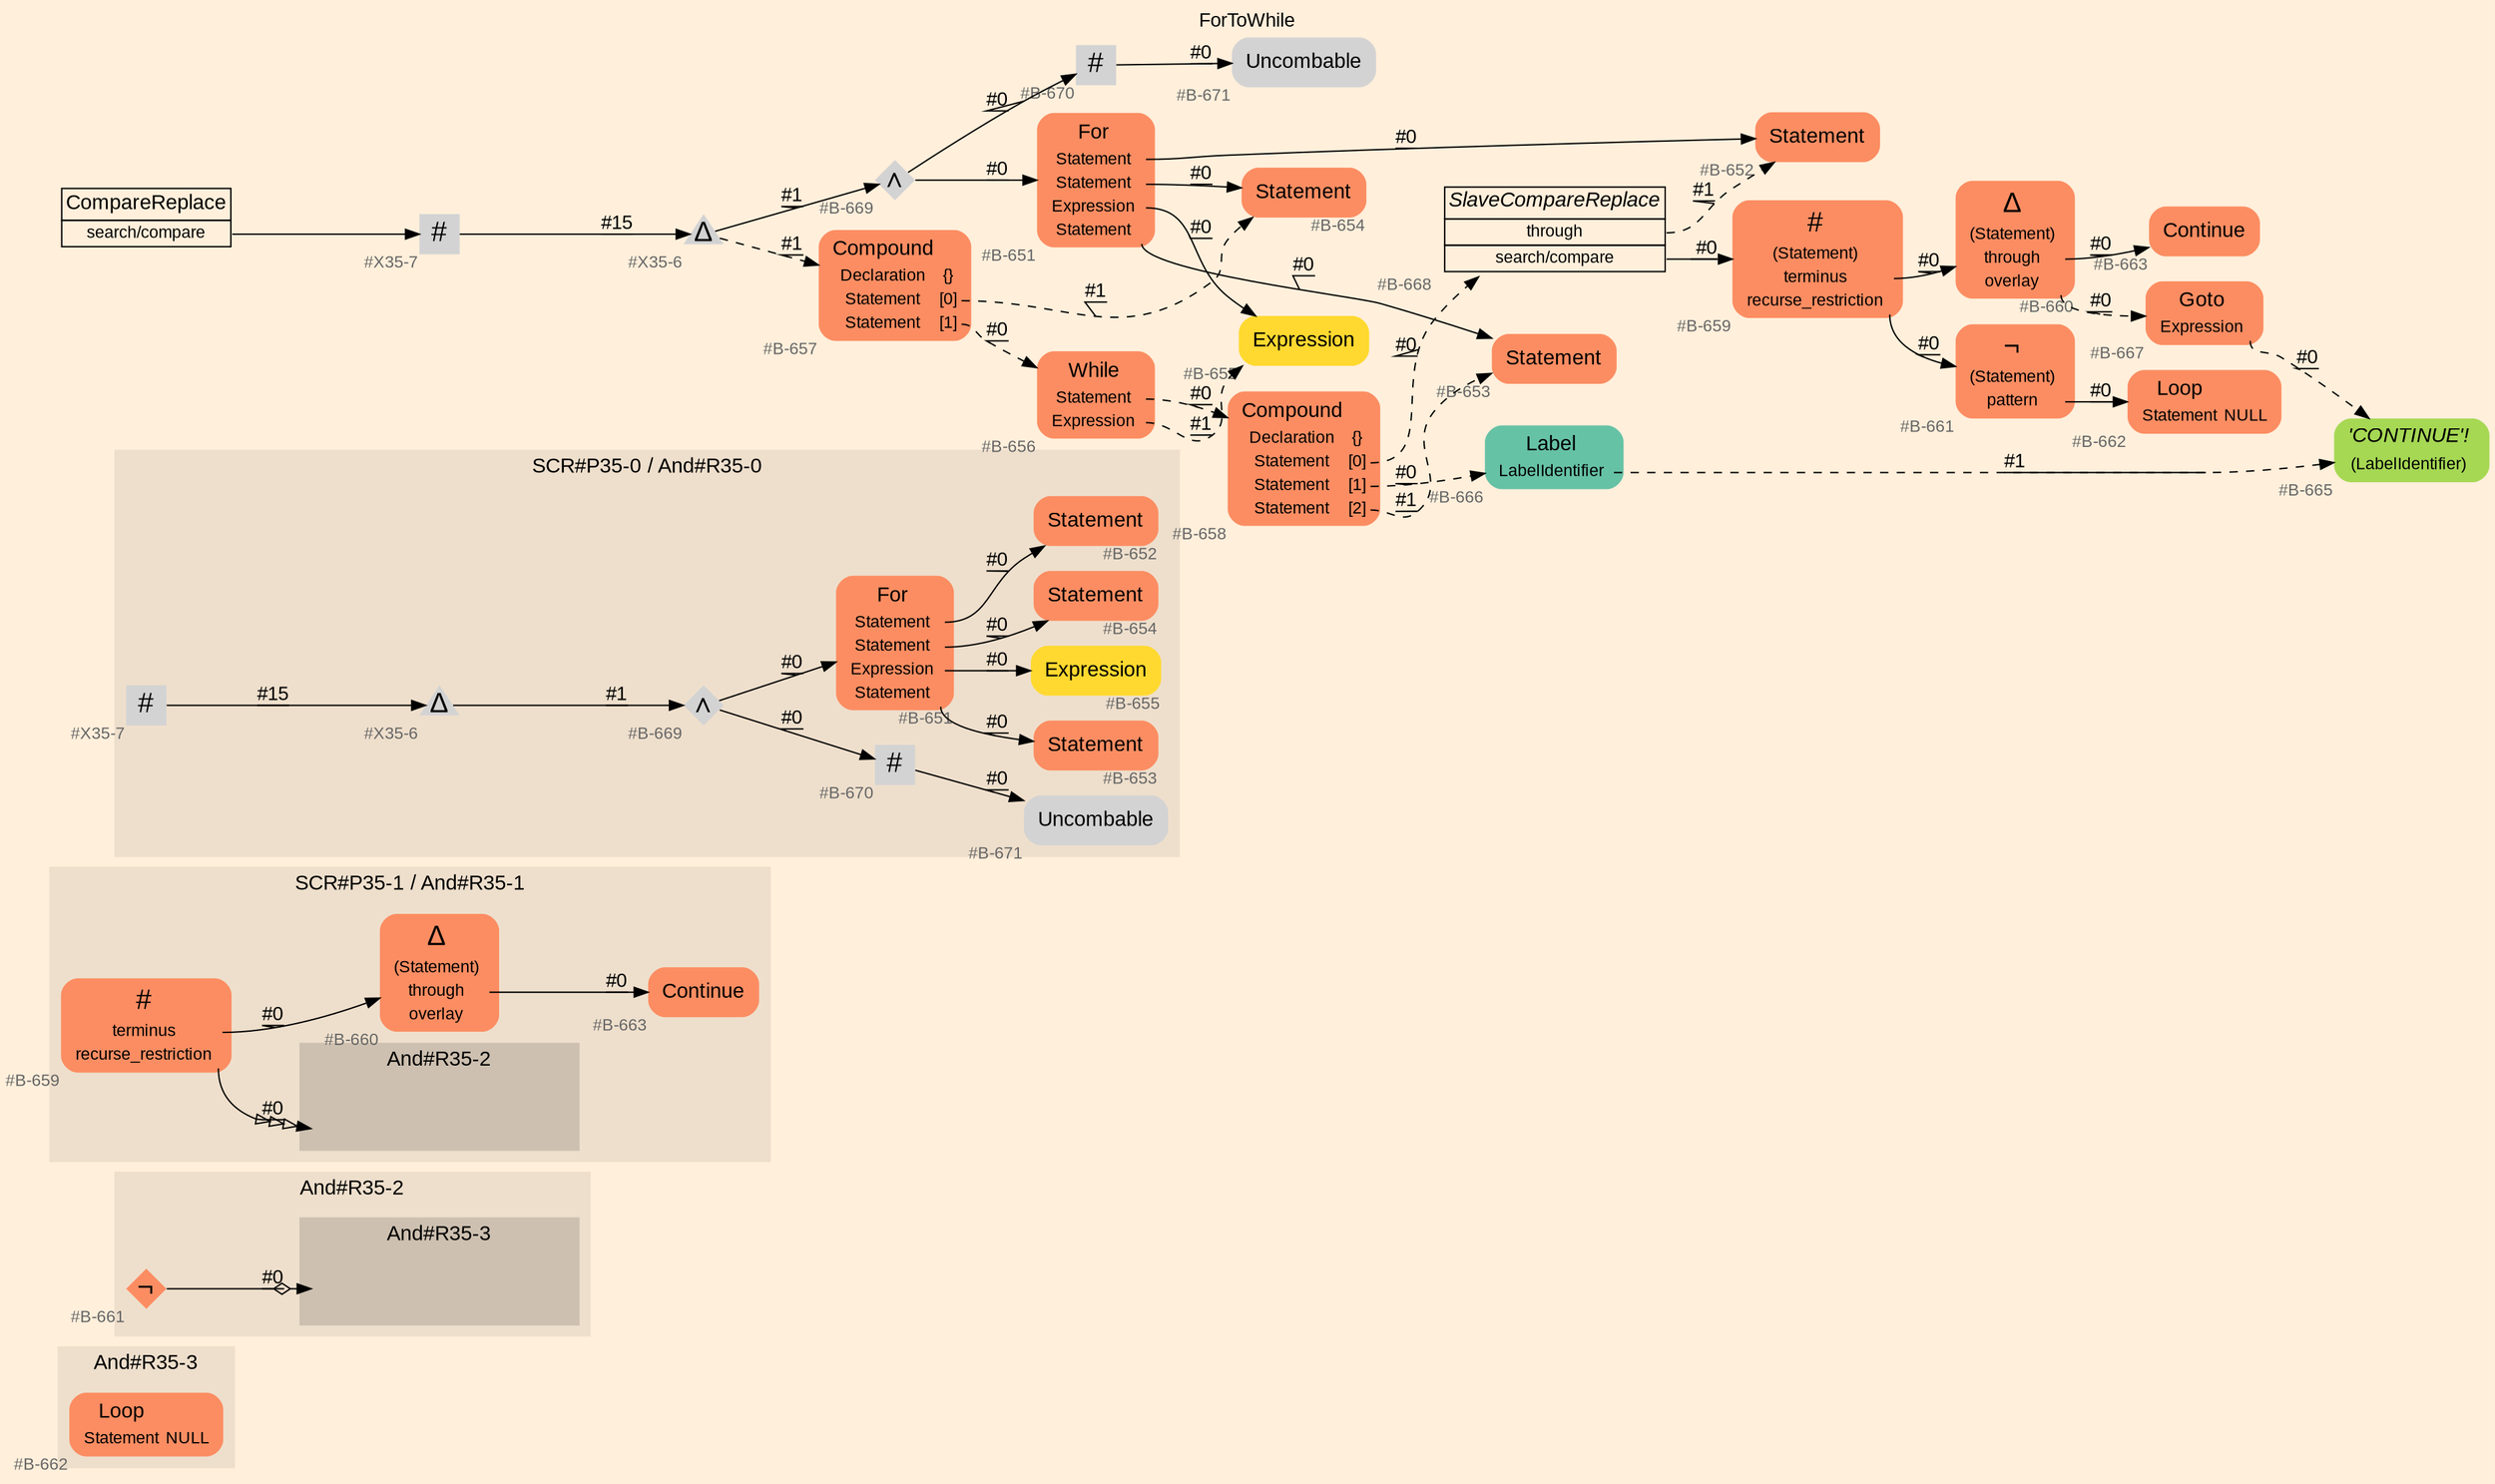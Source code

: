 digraph "ForToWhile" {
label = "ForToWhile"
labelloc = t
graph [
    rankdir = "LR"
    ranksep = 0.3
    bgcolor = antiquewhite1
    color = black
    fontcolor = black
    fontname = "Arial"
];
node [
    fontname = "Arial"
];
edge [
    fontname = "Arial"
];

// -------------------- figure And#R35-3 --------------------
// -------- region And#R35-3 ----------
subgraph "clusterAnd#R35-3" {
    label = "And#R35-3"
    style = "filled"
    color = antiquewhite2
    fontsize = "15"
    // -------- block And#R35-3/#B-662 ----------
    "And#R35-3/#B-662" [
        fillcolor = "/set28/2"
        xlabel = "#B-662"
        fontsize = "12"
        fontcolor = grey40
        shape = "plaintext"
        label = <<TABLE BORDER="0" CELLBORDER="0" CELLSPACING="0">
         <TR><TD><FONT COLOR="black" POINT-SIZE="15">Loop</FONT></TD></TR>
         <TR><TD><FONT COLOR="black" POINT-SIZE="12">Statement</FONT></TD><TD PORT="port0"><FONT COLOR="black" POINT-SIZE="12">NULL</FONT></TD></TR>
        </TABLE>>
        style = "rounded,filled"
    ];
    
}


// -------------------- figure And#R35-2 --------------------
// -------- region And#R35-2 ----------
subgraph "clusterAnd#R35-2" {
    label = "And#R35-2"
    style = "filled"
    color = antiquewhite2
    fontsize = "15"
    // -------- block And#R35-2/#B-661 ----------
    "And#R35-2/#B-661" [
        fillcolor = "/set28/2"
        xlabel = "#B-661"
        fontsize = "12"
        fontcolor = grey40
        shape = "diamond"
        label = <<FONT COLOR="black" POINT-SIZE="20">¬</FONT>>
        style = "filled"
        penwidth = 0.0
        fixedsize = true
        width = 0.4
        height = 0.4
    ];
    
    // -------- region And#R35-2/And#R35-3 ----------
    subgraph "clusterAnd#R35-2/And#R35-3" {
        label = "And#R35-3"
        style = "filled"
        color = antiquewhite3
        fontsize = "15"
        // -------- block And#R35-2/And#R35-3/#B-662 ----------
        "And#R35-2/And#R35-3/#B-662" [
            fillcolor = "/set28/2"
            xlabel = "#B-662"
            fontsize = "12"
            fontcolor = grey40
            shape = "none"
            style = "invisible"
        ];
        
    }
    
}

"And#R35-2/#B-661" -> "And#R35-2/And#R35-3/#B-662" [
    arrowhead="normalnoneodiamond"
    label = "#0"
    decorate = true
    color = black
    fontcolor = black
];


// -------------------- figure And#R35-1 --------------------
// -------- region And#R35-1 ----------
subgraph "clusterAnd#R35-1" {
    label = "SCR#P35-1 / And#R35-1"
    style = "filled"
    color = antiquewhite2
    fontsize = "15"
    // -------- block And#R35-1/#B-659 ----------
    "And#R35-1/#B-659" [
        fillcolor = "/set28/2"
        xlabel = "#B-659"
        fontsize = "12"
        fontcolor = grey40
        shape = "plaintext"
        label = <<TABLE BORDER="0" CELLBORDER="0" CELLSPACING="0">
         <TR><TD><FONT COLOR="black" POINT-SIZE="20">#</FONT></TD></TR>
         <TR><TD><FONT COLOR="black" POINT-SIZE="12">terminus</FONT></TD><TD PORT="port0"></TD></TR>
         <TR><TD><FONT COLOR="black" POINT-SIZE="12">recurse_restriction</FONT></TD><TD PORT="port1"></TD></TR>
        </TABLE>>
        style = "rounded,filled"
    ];
    
    // -------- block And#R35-1/#B-663 ----------
    "And#R35-1/#B-663" [
        fillcolor = "/set28/2"
        xlabel = "#B-663"
        fontsize = "12"
        fontcolor = grey40
        shape = "plaintext"
        label = <<TABLE BORDER="0" CELLBORDER="0" CELLSPACING="0">
         <TR><TD><FONT COLOR="black" POINT-SIZE="15">Continue</FONT></TD></TR>
        </TABLE>>
        style = "rounded,filled"
    ];
    
    // -------- block And#R35-1/#B-660 ----------
    "And#R35-1/#B-660" [
        fillcolor = "/set28/2"
        xlabel = "#B-660"
        fontsize = "12"
        fontcolor = grey40
        shape = "plaintext"
        label = <<TABLE BORDER="0" CELLBORDER="0" CELLSPACING="0">
         <TR><TD><FONT COLOR="black" POINT-SIZE="20">Δ</FONT></TD></TR>
         <TR><TD><FONT COLOR="black" POINT-SIZE="12">(Statement)</FONT></TD><TD PORT="port0"></TD></TR>
         <TR><TD><FONT COLOR="black" POINT-SIZE="12">through</FONT></TD><TD PORT="port1"></TD></TR>
         <TR><TD><FONT COLOR="black" POINT-SIZE="12">overlay</FONT></TD><TD PORT="port2"></TD></TR>
        </TABLE>>
        style = "rounded,filled"
    ];
    
    // -------- region And#R35-1/And#R35-2 ----------
    subgraph "clusterAnd#R35-1/And#R35-2" {
        label = "And#R35-2"
        style = "filled"
        color = antiquewhite3
        fontsize = "15"
        // -------- block And#R35-1/And#R35-2/#B-661 ----------
        "And#R35-1/And#R35-2/#B-661" [
            fillcolor = "/set28/2"
            xlabel = "#B-661"
            fontsize = "12"
            fontcolor = grey40
            shape = "none"
            style = "invisible"
        ];
        
    }
    
}

"And#R35-1/#B-659":port0 -> "And#R35-1/#B-660" [
    label = "#0"
    decorate = true
    color = black
    fontcolor = black
];

"And#R35-1/#B-659":port1 -> "And#R35-1/And#R35-2/#B-661" [
    arrowhead="normalonormalonormalonormal"
    label = "#0"
    decorate = true
    color = black
    fontcolor = black
];

"And#R35-1/#B-660":port1 -> "And#R35-1/#B-663" [
    label = "#0"
    decorate = true
    color = black
    fontcolor = black
];


// -------------------- figure And#R35-0 --------------------
// -------- region And#R35-0 ----------
subgraph "clusterAnd#R35-0" {
    label = "SCR#P35-0 / And#R35-0"
    style = "filled"
    color = antiquewhite2
    fontsize = "15"
    // -------- block And#R35-0/#B-654 ----------
    "And#R35-0/#B-654" [
        fillcolor = "/set28/2"
        xlabel = "#B-654"
        fontsize = "12"
        fontcolor = grey40
        shape = "plaintext"
        label = <<TABLE BORDER="0" CELLBORDER="0" CELLSPACING="0">
         <TR><TD><FONT COLOR="black" POINT-SIZE="15">Statement</FONT></TD></TR>
        </TABLE>>
        style = "rounded,filled"
    ];
    
    // -------- block And#R35-0/#B-653 ----------
    "And#R35-0/#B-653" [
        fillcolor = "/set28/2"
        xlabel = "#B-653"
        fontsize = "12"
        fontcolor = grey40
        shape = "plaintext"
        label = <<TABLE BORDER="0" CELLBORDER="0" CELLSPACING="0">
         <TR><TD><FONT COLOR="black" POINT-SIZE="15">Statement</FONT></TD></TR>
        </TABLE>>
        style = "rounded,filled"
    ];
    
    // -------- block And#R35-0/#B-670 ----------
    "And#R35-0/#B-670" [
        xlabel = "#B-670"
        fontsize = "12"
        fontcolor = grey40
        shape = "square"
        label = <<FONT COLOR="black" POINT-SIZE="20">#</FONT>>
        style = "filled"
        penwidth = 0.0
        fixedsize = true
        width = 0.4
        height = 0.4
    ];
    
    // -------- block And#R35-0/#B-651 ----------
    "And#R35-0/#B-651" [
        fillcolor = "/set28/2"
        xlabel = "#B-651"
        fontsize = "12"
        fontcolor = grey40
        shape = "plaintext"
        label = <<TABLE BORDER="0" CELLBORDER="0" CELLSPACING="0">
         <TR><TD><FONT COLOR="black" POINT-SIZE="15">For</FONT></TD></TR>
         <TR><TD><FONT COLOR="black" POINT-SIZE="12">Statement</FONT></TD><TD PORT="port0"></TD></TR>
         <TR><TD><FONT COLOR="black" POINT-SIZE="12">Statement</FONT></TD><TD PORT="port1"></TD></TR>
         <TR><TD><FONT COLOR="black" POINT-SIZE="12">Expression</FONT></TD><TD PORT="port2"></TD></TR>
         <TR><TD><FONT COLOR="black" POINT-SIZE="12">Statement</FONT></TD><TD PORT="port3"></TD></TR>
        </TABLE>>
        style = "rounded,filled"
    ];
    
    // -------- block And#R35-0/#B-669 ----------
    "And#R35-0/#B-669" [
        xlabel = "#B-669"
        fontsize = "12"
        fontcolor = grey40
        shape = "diamond"
        label = <<FONT COLOR="black" POINT-SIZE="20">∧</FONT>>
        style = "filled"
        penwidth = 0.0
        fixedsize = true
        width = 0.4
        height = 0.4
    ];
    
    // -------- block And#R35-0/#B-655 ----------
    "And#R35-0/#B-655" [
        fillcolor = "/set28/6"
        xlabel = "#B-655"
        fontsize = "12"
        fontcolor = grey40
        shape = "plaintext"
        label = <<TABLE BORDER="0" CELLBORDER="0" CELLSPACING="0">
         <TR><TD><FONT COLOR="black" POINT-SIZE="15">Expression</FONT></TD></TR>
        </TABLE>>
        style = "rounded,filled"
    ];
    
    // -------- block And#R35-0/#X35-6 ----------
    "And#R35-0/#X35-6" [
        xlabel = "#X35-6"
        fontsize = "12"
        fontcolor = grey40
        shape = "triangle"
        label = <<FONT COLOR="black" POINT-SIZE="20">Δ</FONT>>
        style = "filled"
        penwidth = 0.0
        fixedsize = true
        width = 0.4
        height = 0.4
    ];
    
    // -------- block And#R35-0/#B-652 ----------
    "And#R35-0/#B-652" [
        fillcolor = "/set28/2"
        xlabel = "#B-652"
        fontsize = "12"
        fontcolor = grey40
        shape = "plaintext"
        label = <<TABLE BORDER="0" CELLBORDER="0" CELLSPACING="0">
         <TR><TD><FONT COLOR="black" POINT-SIZE="15">Statement</FONT></TD></TR>
        </TABLE>>
        style = "rounded,filled"
    ];
    
    // -------- block And#R35-0/#B-671 ----------
    "And#R35-0/#B-671" [
        xlabel = "#B-671"
        fontsize = "12"
        fontcolor = grey40
        shape = "plaintext"
        label = <<TABLE BORDER="0" CELLBORDER="0" CELLSPACING="0">
         <TR><TD><FONT COLOR="black" POINT-SIZE="15">Uncombable</FONT></TD></TR>
        </TABLE>>
        style = "rounded,filled"
    ];
    
    // -------- block And#R35-0/#X35-7 ----------
    "And#R35-0/#X35-7" [
        xlabel = "#X35-7"
        fontsize = "12"
        fontcolor = grey40
        shape = "square"
        label = <<FONT COLOR="black" POINT-SIZE="20">#</FONT>>
        style = "filled"
        penwidth = 0.0
        fixedsize = true
        width = 0.4
        height = 0.4
    ];
    
}

"And#R35-0/#B-670" -> "And#R35-0/#B-671" [
    label = "#0"
    decorate = true
    color = black
    fontcolor = black
];

"And#R35-0/#B-651":port0 -> "And#R35-0/#B-652" [
    label = "#0"
    decorate = true
    color = black
    fontcolor = black
];

"And#R35-0/#B-651":port1 -> "And#R35-0/#B-654" [
    label = "#0"
    decorate = true
    color = black
    fontcolor = black
];

"And#R35-0/#B-651":port2 -> "And#R35-0/#B-655" [
    label = "#0"
    decorate = true
    color = black
    fontcolor = black
];

"And#R35-0/#B-651":port3 -> "And#R35-0/#B-653" [
    label = "#0"
    decorate = true
    color = black
    fontcolor = black
];

"And#R35-0/#B-669" -> "And#R35-0/#B-651" [
    label = "#0"
    decorate = true
    color = black
    fontcolor = black
];

"And#R35-0/#B-669" -> "And#R35-0/#B-670" [
    label = "#0"
    decorate = true
    color = black
    fontcolor = black
];

"And#R35-0/#X35-6" -> "And#R35-0/#B-669" [
    label = "#1"
    decorate = true
    color = black
    fontcolor = black
];

"And#R35-0/#X35-7" -> "And#R35-0/#X35-6" [
    label = "#15"
    decorate = true
    color = black
    fontcolor = black
];


// -------------------- transformation figure --------------------
// -------- block CR#X35-8 ----------
"CR#X35-8" [
    fillcolor = antiquewhite1
    fontsize = "12"
    fontcolor = grey40
    shape = "plaintext"
    label = <<TABLE BORDER="0" CELLBORDER="1" CELLSPACING="0">
     <TR><TD><FONT COLOR="black" POINT-SIZE="15">CompareReplace</FONT></TD></TR>
     <TR><TD PORT="port0"><FONT COLOR="black" POINT-SIZE="12">search/compare</FONT></TD></TR>
    </TABLE>>
    style = "filled"
    color = black
];

// -------- block #X35-7 ----------
"#X35-7" [
    xlabel = "#X35-7"
    fontsize = "12"
    fontcolor = grey40
    shape = "square"
    label = <<FONT COLOR="black" POINT-SIZE="20">#</FONT>>
    style = "filled"
    penwidth = 0.0
    fixedsize = true
    width = 0.4
    height = 0.4
];

// -------- block #X35-6 ----------
"#X35-6" [
    xlabel = "#X35-6"
    fontsize = "12"
    fontcolor = grey40
    shape = "triangle"
    label = <<FONT COLOR="black" POINT-SIZE="20">Δ</FONT>>
    style = "filled"
    penwidth = 0.0
    fixedsize = true
    width = 0.4
    height = 0.4
];

// -------- block #B-669 ----------
"#B-669" [
    xlabel = "#B-669"
    fontsize = "12"
    fontcolor = grey40
    shape = "diamond"
    label = <<FONT COLOR="black" POINT-SIZE="20">∧</FONT>>
    style = "filled"
    penwidth = 0.0
    fixedsize = true
    width = 0.4
    height = 0.4
];

// -------- block #B-651 ----------
"#B-651" [
    fillcolor = "/set28/2"
    xlabel = "#B-651"
    fontsize = "12"
    fontcolor = grey40
    shape = "plaintext"
    label = <<TABLE BORDER="0" CELLBORDER="0" CELLSPACING="0">
     <TR><TD><FONT COLOR="black" POINT-SIZE="15">For</FONT></TD></TR>
     <TR><TD><FONT COLOR="black" POINT-SIZE="12">Statement</FONT></TD><TD PORT="port0"></TD></TR>
     <TR><TD><FONT COLOR="black" POINT-SIZE="12">Statement</FONT></TD><TD PORT="port1"></TD></TR>
     <TR><TD><FONT COLOR="black" POINT-SIZE="12">Expression</FONT></TD><TD PORT="port2"></TD></TR>
     <TR><TD><FONT COLOR="black" POINT-SIZE="12">Statement</FONT></TD><TD PORT="port3"></TD></TR>
    </TABLE>>
    style = "rounded,filled"
];

// -------- block #B-652 ----------
"#B-652" [
    fillcolor = "/set28/2"
    xlabel = "#B-652"
    fontsize = "12"
    fontcolor = grey40
    shape = "plaintext"
    label = <<TABLE BORDER="0" CELLBORDER="0" CELLSPACING="0">
     <TR><TD><FONT COLOR="black" POINT-SIZE="15">Statement</FONT></TD></TR>
    </TABLE>>
    style = "rounded,filled"
];

// -------- block #B-654 ----------
"#B-654" [
    fillcolor = "/set28/2"
    xlabel = "#B-654"
    fontsize = "12"
    fontcolor = grey40
    shape = "plaintext"
    label = <<TABLE BORDER="0" CELLBORDER="0" CELLSPACING="0">
     <TR><TD><FONT COLOR="black" POINT-SIZE="15">Statement</FONT></TD></TR>
    </TABLE>>
    style = "rounded,filled"
];

// -------- block #B-655 ----------
"#B-655" [
    fillcolor = "/set28/6"
    xlabel = "#B-655"
    fontsize = "12"
    fontcolor = grey40
    shape = "plaintext"
    label = <<TABLE BORDER="0" CELLBORDER="0" CELLSPACING="0">
     <TR><TD><FONT COLOR="black" POINT-SIZE="15">Expression</FONT></TD></TR>
    </TABLE>>
    style = "rounded,filled"
];

// -------- block #B-653 ----------
"#B-653" [
    fillcolor = "/set28/2"
    xlabel = "#B-653"
    fontsize = "12"
    fontcolor = grey40
    shape = "plaintext"
    label = <<TABLE BORDER="0" CELLBORDER="0" CELLSPACING="0">
     <TR><TD><FONT COLOR="black" POINT-SIZE="15">Statement</FONT></TD></TR>
    </TABLE>>
    style = "rounded,filled"
];

// -------- block #B-670 ----------
"#B-670" [
    xlabel = "#B-670"
    fontsize = "12"
    fontcolor = grey40
    shape = "square"
    label = <<FONT COLOR="black" POINT-SIZE="20">#</FONT>>
    style = "filled"
    penwidth = 0.0
    fixedsize = true
    width = 0.4
    height = 0.4
];

// -------- block #B-671 ----------
"#B-671" [
    xlabel = "#B-671"
    fontsize = "12"
    fontcolor = grey40
    shape = "plaintext"
    label = <<TABLE BORDER="0" CELLBORDER="0" CELLSPACING="0">
     <TR><TD><FONT COLOR="black" POINT-SIZE="15">Uncombable</FONT></TD></TR>
    </TABLE>>
    style = "rounded,filled"
];

// -------- block #B-657 ----------
"#B-657" [
    fillcolor = "/set28/2"
    xlabel = "#B-657"
    fontsize = "12"
    fontcolor = grey40
    shape = "plaintext"
    label = <<TABLE BORDER="0" CELLBORDER="0" CELLSPACING="0">
     <TR><TD><FONT COLOR="black" POINT-SIZE="15">Compound</FONT></TD></TR>
     <TR><TD><FONT COLOR="black" POINT-SIZE="12">Declaration</FONT></TD><TD PORT="port0"><FONT COLOR="black" POINT-SIZE="12">{}</FONT></TD></TR>
     <TR><TD><FONT COLOR="black" POINT-SIZE="12">Statement</FONT></TD><TD PORT="port1"><FONT COLOR="black" POINT-SIZE="12">[0]</FONT></TD></TR>
     <TR><TD><FONT COLOR="black" POINT-SIZE="12">Statement</FONT></TD><TD PORT="port2"><FONT COLOR="black" POINT-SIZE="12">[1]</FONT></TD></TR>
    </TABLE>>
    style = "rounded,filled"
];

// -------- block #B-656 ----------
"#B-656" [
    fillcolor = "/set28/2"
    xlabel = "#B-656"
    fontsize = "12"
    fontcolor = grey40
    shape = "plaintext"
    label = <<TABLE BORDER="0" CELLBORDER="0" CELLSPACING="0">
     <TR><TD><FONT COLOR="black" POINT-SIZE="15">While</FONT></TD></TR>
     <TR><TD><FONT COLOR="black" POINT-SIZE="12">Statement</FONT></TD><TD PORT="port0"></TD></TR>
     <TR><TD><FONT COLOR="black" POINT-SIZE="12">Expression</FONT></TD><TD PORT="port1"></TD></TR>
    </TABLE>>
    style = "rounded,filled"
];

// -------- block #B-658 ----------
"#B-658" [
    fillcolor = "/set28/2"
    xlabel = "#B-658"
    fontsize = "12"
    fontcolor = grey40
    shape = "plaintext"
    label = <<TABLE BORDER="0" CELLBORDER="0" CELLSPACING="0">
     <TR><TD><FONT COLOR="black" POINT-SIZE="15">Compound</FONT></TD></TR>
     <TR><TD><FONT COLOR="black" POINT-SIZE="12">Declaration</FONT></TD><TD PORT="port0"><FONT COLOR="black" POINT-SIZE="12">{}</FONT></TD></TR>
     <TR><TD><FONT COLOR="black" POINT-SIZE="12">Statement</FONT></TD><TD PORT="port1"><FONT COLOR="black" POINT-SIZE="12">[0]</FONT></TD></TR>
     <TR><TD><FONT COLOR="black" POINT-SIZE="12">Statement</FONT></TD><TD PORT="port2"><FONT COLOR="black" POINT-SIZE="12">[1]</FONT></TD></TR>
     <TR><TD><FONT COLOR="black" POINT-SIZE="12">Statement</FONT></TD><TD PORT="port3"><FONT COLOR="black" POINT-SIZE="12">[2]</FONT></TD></TR>
    </TABLE>>
    style = "rounded,filled"
];

// -------- block #B-668 ----------
"#B-668" [
    fillcolor = antiquewhite1
    xlabel = "#B-668"
    fontsize = "12"
    fontcolor = grey40
    shape = "plaintext"
    label = <<TABLE BORDER="0" CELLBORDER="1" CELLSPACING="0">
     <TR><TD><FONT COLOR="black" POINT-SIZE="15"><I>SlaveCompareReplace</I></FONT></TD></TR>
     <TR><TD PORT="port0"><FONT COLOR="black" POINT-SIZE="12">through</FONT></TD></TR>
     <TR><TD PORT="port1"><FONT COLOR="black" POINT-SIZE="12">search/compare</FONT></TD></TR>
    </TABLE>>
    style = "filled"
    color = black
];

// -------- block #B-659 ----------
"#B-659" [
    fillcolor = "/set28/2"
    xlabel = "#B-659"
    fontsize = "12"
    fontcolor = grey40
    shape = "plaintext"
    label = <<TABLE BORDER="0" CELLBORDER="0" CELLSPACING="0">
     <TR><TD><FONT COLOR="black" POINT-SIZE="20">#</FONT></TD></TR>
     <TR><TD><FONT COLOR="black" POINT-SIZE="12">(Statement)</FONT></TD><TD PORT="port0"></TD></TR>
     <TR><TD><FONT COLOR="black" POINT-SIZE="12">terminus</FONT></TD><TD PORT="port1"></TD></TR>
     <TR><TD><FONT COLOR="black" POINT-SIZE="12">recurse_restriction</FONT></TD><TD PORT="port2"></TD></TR>
    </TABLE>>
    style = "rounded,filled"
];

// -------- block #B-660 ----------
"#B-660" [
    fillcolor = "/set28/2"
    xlabel = "#B-660"
    fontsize = "12"
    fontcolor = grey40
    shape = "plaintext"
    label = <<TABLE BORDER="0" CELLBORDER="0" CELLSPACING="0">
     <TR><TD><FONT COLOR="black" POINT-SIZE="20">Δ</FONT></TD></TR>
     <TR><TD><FONT COLOR="black" POINT-SIZE="12">(Statement)</FONT></TD><TD PORT="port0"></TD></TR>
     <TR><TD><FONT COLOR="black" POINT-SIZE="12">through</FONT></TD><TD PORT="port1"></TD></TR>
     <TR><TD><FONT COLOR="black" POINT-SIZE="12">overlay</FONT></TD><TD PORT="port2"></TD></TR>
    </TABLE>>
    style = "rounded,filled"
];

// -------- block #B-663 ----------
"#B-663" [
    fillcolor = "/set28/2"
    xlabel = "#B-663"
    fontsize = "12"
    fontcolor = grey40
    shape = "plaintext"
    label = <<TABLE BORDER="0" CELLBORDER="0" CELLSPACING="0">
     <TR><TD><FONT COLOR="black" POINT-SIZE="15">Continue</FONT></TD></TR>
    </TABLE>>
    style = "rounded,filled"
];

// -------- block #B-667 ----------
"#B-667" [
    fillcolor = "/set28/2"
    xlabel = "#B-667"
    fontsize = "12"
    fontcolor = grey40
    shape = "plaintext"
    label = <<TABLE BORDER="0" CELLBORDER="0" CELLSPACING="0">
     <TR><TD><FONT COLOR="black" POINT-SIZE="15">Goto</FONT></TD></TR>
     <TR><TD><FONT COLOR="black" POINT-SIZE="12">Expression</FONT></TD><TD PORT="port0"></TD></TR>
    </TABLE>>
    style = "rounded,filled"
];

// -------- block #B-665 ----------
"#B-665" [
    fillcolor = "/set28/5"
    xlabel = "#B-665"
    fontsize = "12"
    fontcolor = grey40
    shape = "plaintext"
    label = <<TABLE BORDER="0" CELLBORDER="0" CELLSPACING="0">
     <TR><TD><FONT COLOR="black" POINT-SIZE="15"><I>'CONTINUE'!</I></FONT></TD></TR>
     <TR><TD><FONT COLOR="black" POINT-SIZE="12">(LabelIdentifier)</FONT></TD><TD PORT="port0"></TD></TR>
    </TABLE>>
    style = "rounded,filled"
];

// -------- block #B-661 ----------
"#B-661" [
    fillcolor = "/set28/2"
    xlabel = "#B-661"
    fontsize = "12"
    fontcolor = grey40
    shape = "plaintext"
    label = <<TABLE BORDER="0" CELLBORDER="0" CELLSPACING="0">
     <TR><TD><FONT COLOR="black" POINT-SIZE="20">¬</FONT></TD></TR>
     <TR><TD><FONT COLOR="black" POINT-SIZE="12">(Statement)</FONT></TD><TD PORT="port0"></TD></TR>
     <TR><TD><FONT COLOR="black" POINT-SIZE="12">pattern</FONT></TD><TD PORT="port1"></TD></TR>
    </TABLE>>
    style = "rounded,filled"
];

// -------- block #B-662 ----------
"#B-662" [
    fillcolor = "/set28/2"
    xlabel = "#B-662"
    fontsize = "12"
    fontcolor = grey40
    shape = "plaintext"
    label = <<TABLE BORDER="0" CELLBORDER="0" CELLSPACING="0">
     <TR><TD><FONT COLOR="black" POINT-SIZE="15">Loop</FONT></TD></TR>
     <TR><TD><FONT COLOR="black" POINT-SIZE="12">Statement</FONT></TD><TD PORT="port0"><FONT COLOR="black" POINT-SIZE="12">NULL</FONT></TD></TR>
    </TABLE>>
    style = "rounded,filled"
];

// -------- block #B-666 ----------
"#B-666" [
    fillcolor = "/set28/1"
    xlabel = "#B-666"
    fontsize = "12"
    fontcolor = grey40
    shape = "plaintext"
    label = <<TABLE BORDER="0" CELLBORDER="0" CELLSPACING="0">
     <TR><TD><FONT COLOR="black" POINT-SIZE="15">Label</FONT></TD></TR>
     <TR><TD><FONT COLOR="black" POINT-SIZE="12">LabelIdentifier</FONT></TD><TD PORT="port0"></TD></TR>
    </TABLE>>
    style = "rounded,filled"
];

"CR#X35-8":port0 -> "#X35-7" [
    label = ""
    decorate = true
    color = black
    fontcolor = black
];

"#X35-7" -> "#X35-6" [
    label = "#15"
    decorate = true
    color = black
    fontcolor = black
];

"#X35-6" -> "#B-669" [
    label = "#1"
    decorate = true
    color = black
    fontcolor = black
];

"#X35-6" -> "#B-657" [
    style="dashed"
    label = "#1"
    decorate = true
    color = black
    fontcolor = black
];

"#B-669" -> "#B-651" [
    label = "#0"
    decorate = true
    color = black
    fontcolor = black
];

"#B-669" -> "#B-670" [
    label = "#0"
    decorate = true
    color = black
    fontcolor = black
];

"#B-651":port0 -> "#B-652" [
    label = "#0"
    decorate = true
    color = black
    fontcolor = black
];

"#B-651":port1 -> "#B-654" [
    label = "#0"
    decorate = true
    color = black
    fontcolor = black
];

"#B-651":port2 -> "#B-655" [
    label = "#0"
    decorate = true
    color = black
    fontcolor = black
];

"#B-651":port3 -> "#B-653" [
    label = "#0"
    decorate = true
    color = black
    fontcolor = black
];

"#B-670" -> "#B-671" [
    label = "#0"
    decorate = true
    color = black
    fontcolor = black
];

"#B-657":port1 -> "#B-654" [
    style="dashed"
    label = "#1"
    decorate = true
    color = black
    fontcolor = black
];

"#B-657":port2 -> "#B-656" [
    style="dashed"
    label = "#0"
    decorate = true
    color = black
    fontcolor = black
];

"#B-656":port0 -> "#B-658" [
    style="dashed"
    label = "#0"
    decorate = true
    color = black
    fontcolor = black
];

"#B-656":port1 -> "#B-655" [
    style="dashed"
    label = "#1"
    decorate = true
    color = black
    fontcolor = black
];

"#B-658":port1 -> "#B-668" [
    style="dashed"
    label = "#0"
    decorate = true
    color = black
    fontcolor = black
];

"#B-658":port2 -> "#B-666" [
    style="dashed"
    label = "#0"
    decorate = true
    color = black
    fontcolor = black
];

"#B-658":port3 -> "#B-653" [
    style="dashed"
    label = "#1"
    decorate = true
    color = black
    fontcolor = black
];

"#B-668":port0 -> "#B-652" [
    style="dashed"
    label = "#1"
    decorate = true
    color = black
    fontcolor = black
];

"#B-668":port1 -> "#B-659" [
    label = " #0"
    decorate = true
    color = black
    fontcolor = black
];

"#B-659":port1 -> "#B-660" [
    label = "#0"
    decorate = true
    color = black
    fontcolor = black
];

"#B-659":port2 -> "#B-661" [
    label = "#0"
    decorate = true
    color = black
    fontcolor = black
];

"#B-660":port1 -> "#B-663" [
    label = "#0"
    decorate = true
    color = black
    fontcolor = black
];

"#B-660":port2 -> "#B-667" [
    style="dashed"
    label = "#0"
    decorate = true
    color = black
    fontcolor = black
];

"#B-667":port0 -> "#B-665" [
    style="dashed"
    label = "#0"
    decorate = true
    color = black
    fontcolor = black
];

"#B-661":port1 -> "#B-662" [
    label = "#0"
    decorate = true
    color = black
    fontcolor = black
];

"#B-666":port0 -> "#B-665" [
    style="dashed"
    label = "#1"
    decorate = true
    color = black
    fontcolor = black
];


}
